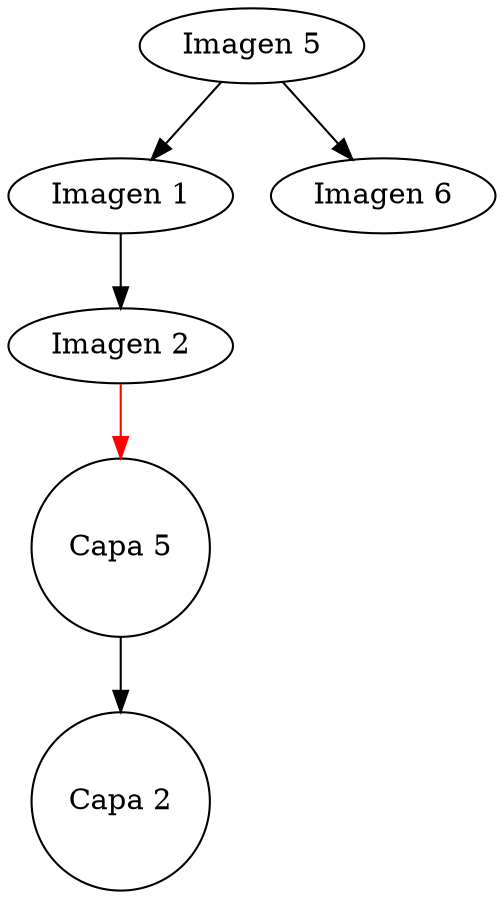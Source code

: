  digraph ALV_BB {
5[label="Imagen 5"]
           5  ->            1
1[label="Imagen 1"]
           1  ->            2
2[label="Imagen 2"]
 subgraph capas {
 node [shape=circle];
"Capa5" [label="Capa 5"]
"Capa5" -> "Capa2"
"Capa2" [label="Capa 2"]
 }
2 -> "Capa5" [color=red];
           5  ->            6
6[label="Imagen 6"]
 }
